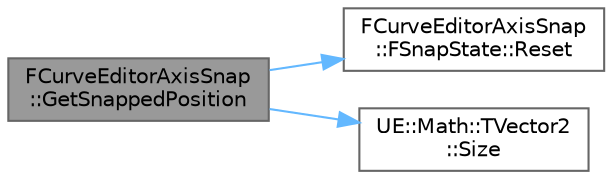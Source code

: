 digraph "FCurveEditorAxisSnap::GetSnappedPosition"
{
 // INTERACTIVE_SVG=YES
 // LATEX_PDF_SIZE
  bgcolor="transparent";
  edge [fontname=Helvetica,fontsize=10,labelfontname=Helvetica,labelfontsize=10];
  node [fontname=Helvetica,fontsize=10,shape=box,height=0.2,width=0.4];
  rankdir="LR";
  Node1 [id="Node000001",label="FCurveEditorAxisSnap\l::GetSnappedPosition",height=0.2,width=0.4,color="gray40", fillcolor="grey60", style="filled", fontcolor="black",tooltip="Combines an InitialPosition and mouse movement to produce a final position that respects the axis sna..."];
  Node1 -> Node2 [id="edge1_Node000001_Node000002",color="steelblue1",style="solid",tooltip=" "];
  Node2 [id="Node000002",label="FCurveEditorAxisSnap\l::FSnapState::Reset",height=0.2,width=0.4,color="grey40", fillcolor="white", style="filled",URL="$d5/d0d/structFCurveEditorAxisSnap_1_1FSnapState.html#ac9464efe00c92c272db7ec09cf49778a",tooltip=" "];
  Node1 -> Node3 [id="edge2_Node000001_Node000003",color="steelblue1",style="solid",tooltip=" "];
  Node3 [id="Node000003",label="UE::Math::TVector2\l::Size",height=0.2,width=0.4,color="grey40", fillcolor="white", style="filled",URL="$d2/d80/structUE_1_1Math_1_1TVector2.html#abb49aa162ebd4c55e6c8c952b706a670",tooltip="Get the length (magnitude) of this vector."];
}
